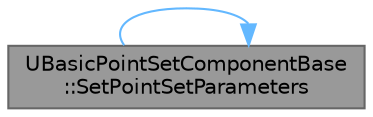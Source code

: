 digraph "UBasicPointSetComponentBase::SetPointSetParameters"
{
 // INTERACTIVE_SVG=YES
 // LATEX_PDF_SIZE
  bgcolor="transparent";
  edge [fontname=Helvetica,fontsize=10,labelfontname=Helvetica,labelfontsize=10];
  node [fontname=Helvetica,fontsize=10,shape=box,height=0.2,width=0.4];
  rankdir="LR";
  Node1 [id="Node000001",label="UBasicPointSetComponentBase\l::SetPointSetParameters",height=0.2,width=0.4,color="gray40", fillcolor="grey60", style="filled", fontcolor="black",tooltip="Set per point material parameters that are uniform for all points."];
  Node1 -> Node1 [id="edge1_Node000001_Node000001",color="steelblue1",style="solid",tooltip=" "];
}
